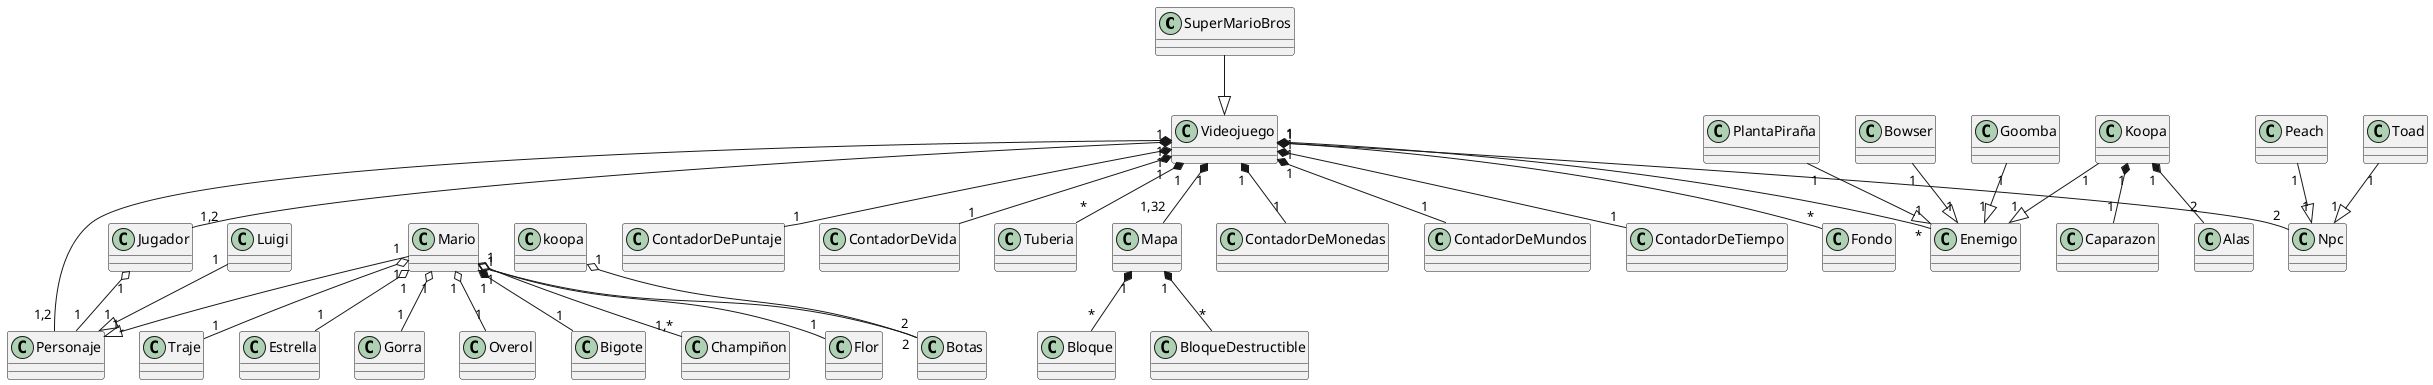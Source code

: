 @startuml Mario Bros 
class SuperMarioBros
class Videojuego
class Jugador
class Personaje
class Mario
class Luigi
class Bloque
class BloqueDestructible
class Traje
class Estrella
class ContadorDePuntaje 
class ContadorDeVida
class Gorra 
class Overol
class Bigote 
class Champiñon
class Flor 
class Tuberia
class PlantaPiraña
class Peach 
class Koopa
class Caparazon
class Bowser 
class Mapa 
class Toad 
class Goomba
class Enemigo 
class ContadorDeMonedas
class ContadorDeMundos 
class ContadorDeTiempo
class Fondo
class Npc
class Botas 
class Alas

SuperMarioBros --|> Videojuego
Videojuego "1" *-- "*" Fondo
Videojuego "1" *-- "1,32" Mapa 
Videojuego "1" *-- "1" ContadorDeMonedas
Videojuego "1" *-- "1" ContadorDeMundos 
Videojuego "1" *-- "1" ContadorDeTiempo
Videojuego "1" *-- "1" ContadorDePuntaje 
Videojuego "1" *-- "1" ContadorDeVida
Videojuego "1" *-- "1,2" Jugador
Videojuego "1" *-- "1,2" Personaje
Videojuego "1" *-- "2" Npc
Videojuego "1" *-- "*" Enemigo
Videojuego "1" *-- "*" Tuberia

Mapa "1" *-- "*" Bloque 
Mapa "1" *-- "*" BloqueDestructible
Jugador "1" o-- "1" Personaje
Mario "1" --|> "1" Personaje
Luigi "1" --|> "1" Personaje

Peach "1" --|> "1" Npc
Toad "1" --|> "1" Npc

Bowser "1" --|> "1" Enemigo
Koopa "1" --|> "1" Enemigo
Goomba "1" --|> "1" Enemigo
PlantaPiraña "1" --|> "1" Enemigo

Koopa "1" *-- "1" Caparazon
koopa "1" o-- "2" Botas
Koopa "1" *-- "2" Alas

Mario "1" o-- "1" Overol
Mario "1" *-- "1" Bigote
Mario "1" o-- "1" Gorra 
Mario "1" o-- "1" Traje
Mario "1" o-- "1" Estrella
Mario "1" o-- "1,*" Champiñon
Mario "1" o-- "1" Flor
Mario "1" o-- "2" Botas